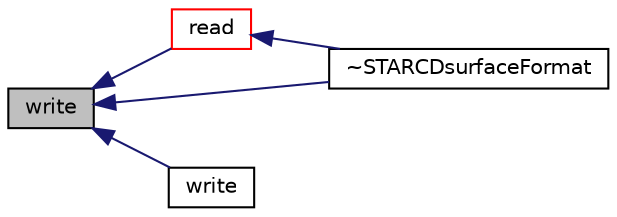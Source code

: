 digraph "write"
{
  bgcolor="transparent";
  edge [fontname="Helvetica",fontsize="10",labelfontname="Helvetica",labelfontsize="10"];
  node [fontname="Helvetica",fontsize="10",shape=record];
  rankdir="LR";
  Node233 [label="write",height=0.2,width=0.4,color="black", fillcolor="grey75", style="filled", fontcolor="black"];
  Node233 -> Node234 [dir="back",color="midnightblue",fontsize="10",style="solid",fontname="Helvetica"];
  Node234 [label="read",height=0.2,width=0.4,color="red",URL="$a30889.html#a464ebd67acbdff0014d4dae69e3ec4be",tooltip="Read from file. "];
  Node234 -> Node236 [dir="back",color="midnightblue",fontsize="10",style="solid",fontname="Helvetica"];
  Node236 [label="~STARCDsurfaceFormat",height=0.2,width=0.4,color="black",URL="$a30889.html#ac940642590532c74c635f981fea64836",tooltip="Destructor. "];
  Node233 -> Node237 [dir="back",color="midnightblue",fontsize="10",style="solid",fontname="Helvetica"];
  Node237 [label="write",height=0.2,width=0.4,color="black",URL="$a30889.html#a01c3b83ec613ee5baee3f67a188e98b1",tooltip="Write object. "];
  Node233 -> Node236 [dir="back",color="midnightblue",fontsize="10",style="solid",fontname="Helvetica"];
}

